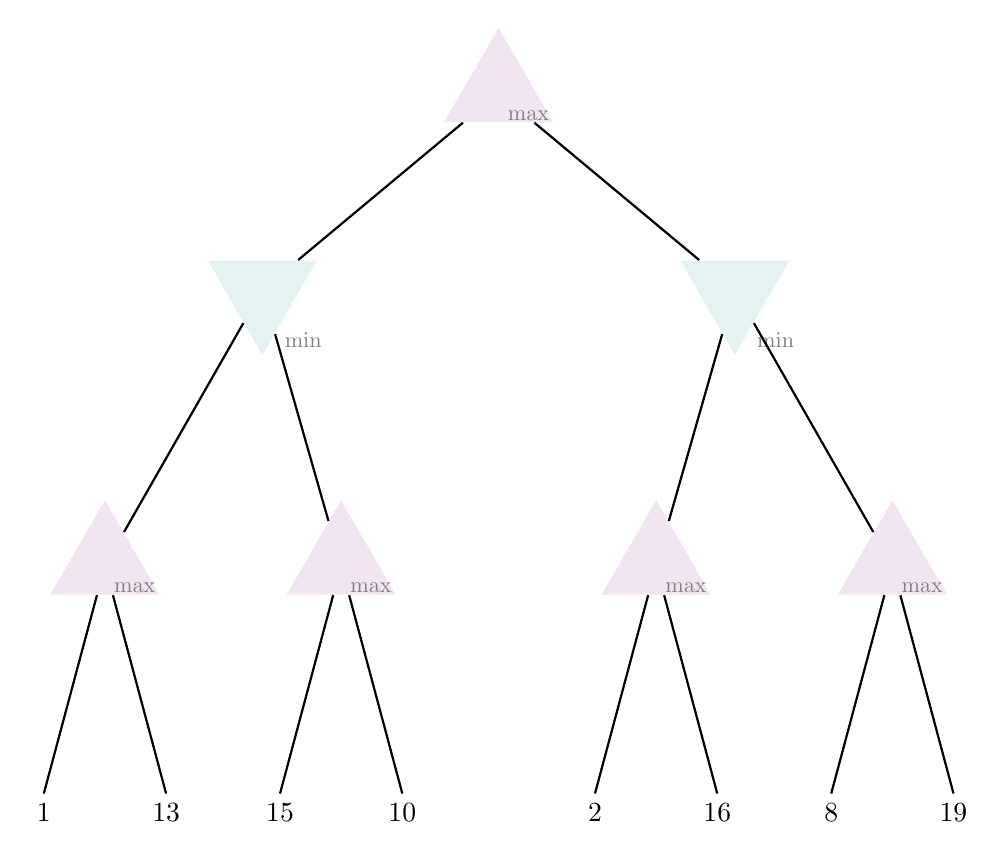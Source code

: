 ﻿\begin{tikzpicture}
		
\tikzstyle{mytrianglemax}=[
  isosceles triangle, 
  isosceles triangle apex angle=60,
  %draw,
  shape border rotate=90,
  fill=violet!10,
  minimum size =1.2cm,
]	
  
\tikzstyle{mytrianglemin}=[
  isosceles triangle, 
  isosceles triangle apex angle=60,
  %draw,
  shape border rotate=-90,
  fill=teal!10,
  minimum size =1.2cm]		
	
\tikzstyle{mymax}=[above=-2pt, black!50, scale=0.8]	

\tikzstyle{mymin}=[right=2pt, black!50, scale=0.8]
	
	
% define points
\path
  (0,0) coordinate(R)
  (-3,-2.5) coordinate (V1)
  (3,-2.5) coordinate (V2)
  (-5,-6) coordinate (V11)
  (-2,-6) coordinate (V12)
  (2,-6) coordinate (V21)
  (5,-6) coordinate (V22)
  ;

\node[mytrianglemax] (T) at (R) {};
\node[mymax] at (T.315) {max};

\node[mytrianglemin] (T1) at (V1) {};
\node[mymin] at (T1.280) {min};

\node[mytrianglemin] (T2) at (V2) {};
\node[mymin] at (T2.280) {min};

\node[mytrianglemax] (T11) at (V11) {};
\node[mymax] at (T11.315) {max};

\node[mytrianglemax] (T12) at (V12) {};
\node[mymax] at (T12.315) {max};

\node[mytrianglemax] (T21) at (V21) {};
\node[mymax] at (T21.315) {max};

\node[mytrianglemax] (T22) at (V22) {};
\node[mymax] at (T22.315) {max};


% draw lines
\draw[thick]
  (T) -- (T1)
  (T) -- (T2)
  (T1) -- (T11)
  (T1) -- (T12)
  (T2) -- (T21)
  (T2) -- (T22)
  ;

% leaves
\draw[thick]
  (T11) -- ++(-105:3) node[below] {$1$}
  (T11) -- ++(-75:3) node[below] {$13$}

  (T12) -- ++(-105:3) node[below] {$15$}
  (T12) -- ++(-75:3) node[below] {$10$}

  (T21) -- ++(-105:3) node[below] {$2$}
  (T21) -- ++(-75:3) node[below] {$16$}

  (T22) -- ++(-105:3) node[below] {$8$}
  (T22) -- ++(-75:3) node[below] {$19$}
  ;

\end{tikzpicture}